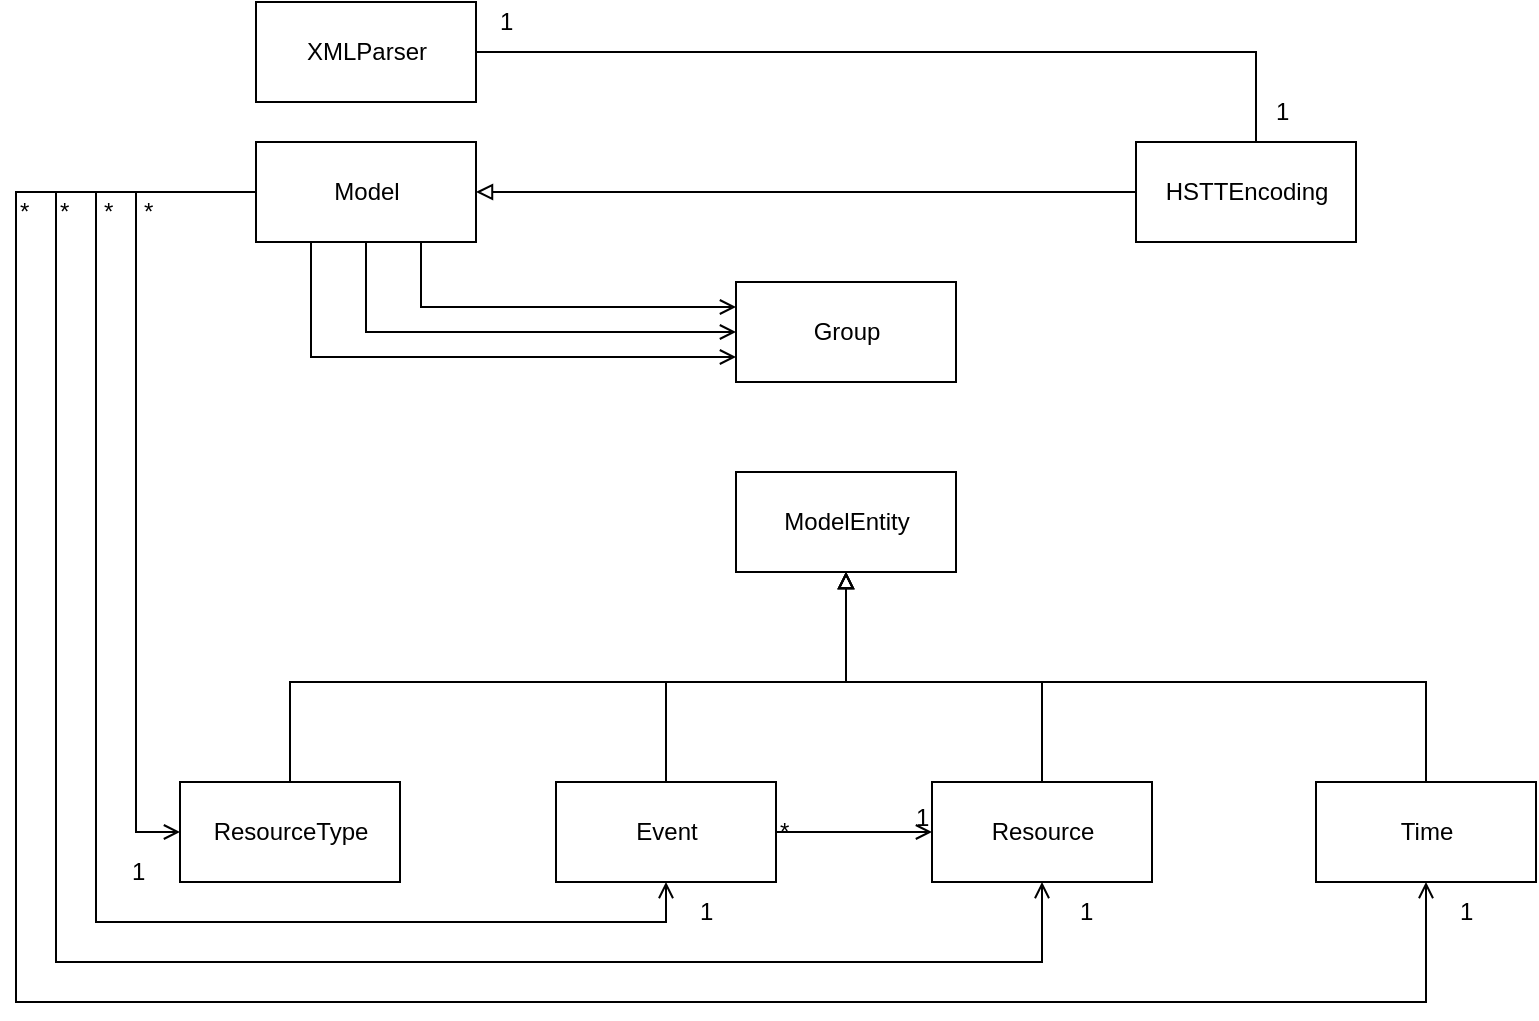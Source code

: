 <mxfile pages="1" version="11.2.3" type="device"><diagram id="jjb18o4U24Eabp7bgEJa" name="Page-1"><mxGraphModel dx="2875" dy="1102" grid="1" gridSize="10" guides="1" tooltips="1" connect="1" arrows="1" fold="1" page="1" pageScale="1" pageWidth="827" pageHeight="1169" math="0" shadow="0"><root><mxCell id="0"/><mxCell id="1" parent="0"/><mxCell id="jnal_wA1ou37SfLZ0c9V-17" value="XMLParser" style="html=1;" parent="1" vertex="1"><mxGeometry x="20" y="20" width="110" height="50" as="geometry"/></mxCell><mxCell id="jnal_wA1ou37SfLZ0c9V-42" style="edgeStyle=orthogonalEdgeStyle;rounded=0;orthogonalLoop=1;jettySize=auto;html=1;exitX=0;exitY=0.5;exitDx=0;exitDy=0;entryX=0.5;entryY=1;entryDx=0;entryDy=0;startArrow=none;startFill=0;endArrow=open;endFill=0;" parent="1" source="jnal_wA1ou37SfLZ0c9V-18" target="jnal_wA1ou37SfLZ0c9V-22" edge="1"><mxGeometry relative="1" as="geometry"><Array as="points"><mxPoint x="-60" y="115"/><mxPoint x="-60" y="480"/><mxPoint x="225" y="480"/></Array></mxGeometry></mxCell><mxCell id="jnal_wA1ou37SfLZ0c9V-43" style="edgeStyle=orthogonalEdgeStyle;rounded=0;orthogonalLoop=1;jettySize=auto;html=1;entryX=0.5;entryY=1;entryDx=0;entryDy=0;startArrow=none;startFill=0;endArrow=open;endFill=0;" parent="1" source="jnal_wA1ou37SfLZ0c9V-18" target="jnal_wA1ou37SfLZ0c9V-21" edge="1"><mxGeometry relative="1" as="geometry"><Array as="points"><mxPoint x="-80" y="115"/><mxPoint x="-80" y="500"/><mxPoint x="413" y="500"/></Array></mxGeometry></mxCell><mxCell id="jnal_wA1ou37SfLZ0c9V-44" style="edgeStyle=orthogonalEdgeStyle;rounded=0;orthogonalLoop=1;jettySize=auto;html=1;entryX=0.5;entryY=1;entryDx=0;entryDy=0;startArrow=none;startFill=0;endArrow=open;endFill=0;" parent="1" source="jnal_wA1ou37SfLZ0c9V-18" target="jnal_wA1ou37SfLZ0c9V-20" edge="1"><mxGeometry relative="1" as="geometry"><Array as="points"><mxPoint x="-100" y="115"/><mxPoint x="-100" y="520"/><mxPoint x="605" y="520"/></Array></mxGeometry></mxCell><mxCell id="jnal_wA1ou37SfLZ0c9V-51" style="edgeStyle=orthogonalEdgeStyle;rounded=0;orthogonalLoop=1;jettySize=auto;html=1;exitX=0.75;exitY=1;exitDx=0;exitDy=0;entryX=0;entryY=0.25;entryDx=0;entryDy=0;startArrow=none;startFill=0;endArrow=open;endFill=0;" parent="1" source="jnal_wA1ou37SfLZ0c9V-18" target="jnal_wA1ou37SfLZ0c9V-24" edge="1"><mxGeometry relative="1" as="geometry"/></mxCell><mxCell id="jnal_wA1ou37SfLZ0c9V-52" style="edgeStyle=orthogonalEdgeStyle;rounded=0;orthogonalLoop=1;jettySize=auto;html=1;exitX=0.25;exitY=1;exitDx=0;exitDy=0;entryX=0;entryY=0.75;entryDx=0;entryDy=0;startArrow=none;startFill=0;endArrow=open;endFill=0;" parent="1" source="jnal_wA1ou37SfLZ0c9V-18" target="jnal_wA1ou37SfLZ0c9V-24" edge="1"><mxGeometry relative="1" as="geometry"/></mxCell><mxCell id="jnal_wA1ou37SfLZ0c9V-18" value="Model" style="html=1;" parent="1" vertex="1"><mxGeometry x="20" y="90" width="110" height="50" as="geometry"/></mxCell><mxCell id="jnal_wA1ou37SfLZ0c9V-19" value="ModelEntity" style="html=1;" parent="1" vertex="1"><mxGeometry x="260" y="255" width="110" height="50" as="geometry"/></mxCell><mxCell id="jnal_wA1ou37SfLZ0c9V-35" style="edgeStyle=orthogonalEdgeStyle;rounded=0;orthogonalLoop=1;jettySize=auto;html=1;entryX=0.5;entryY=1;entryDx=0;entryDy=0;endArrow=block;endFill=0;" parent="1" source="jnal_wA1ou37SfLZ0c9V-20" target="jnal_wA1ou37SfLZ0c9V-19" edge="1"><mxGeometry relative="1" as="geometry"><Array as="points"><mxPoint x="605" y="360"/><mxPoint x="315" y="360"/></Array></mxGeometry></mxCell><mxCell id="jnal_wA1ou37SfLZ0c9V-20" value="Time" style="html=1;" parent="1" vertex="1"><mxGeometry x="550" y="410" width="110" height="50" as="geometry"/></mxCell><mxCell id="jnal_wA1ou37SfLZ0c9V-34" style="edgeStyle=orthogonalEdgeStyle;rounded=0;orthogonalLoop=1;jettySize=auto;html=1;entryX=0.5;entryY=1;entryDx=0;entryDy=0;endArrow=block;endFill=0;" parent="1" source="jnal_wA1ou37SfLZ0c9V-21" target="jnal_wA1ou37SfLZ0c9V-19" edge="1"><mxGeometry relative="1" as="geometry"><Array as="points"><mxPoint x="413" y="360"/><mxPoint x="315" y="360"/></Array></mxGeometry></mxCell><mxCell id="jnal_wA1ou37SfLZ0c9V-21" value="Resource" style="html=1;" parent="1" vertex="1"><mxGeometry x="358" y="410" width="110" height="50" as="geometry"/></mxCell><mxCell id="jnal_wA1ou37SfLZ0c9V-33" style="edgeStyle=orthogonalEdgeStyle;rounded=0;orthogonalLoop=1;jettySize=auto;html=1;entryX=0.5;entryY=1;entryDx=0;entryDy=0;endArrow=block;endFill=0;" parent="1" source="jnal_wA1ou37SfLZ0c9V-22" target="jnal_wA1ou37SfLZ0c9V-19" edge="1"><mxGeometry relative="1" as="geometry"><Array as="points"><mxPoint x="225" y="360"/><mxPoint x="315" y="360"/></Array></mxGeometry></mxCell><mxCell id="jnal_wA1ou37SfLZ0c9V-53" style="edgeStyle=orthogonalEdgeStyle;rounded=0;orthogonalLoop=1;jettySize=auto;html=1;entryX=0;entryY=0.5;entryDx=0;entryDy=0;startArrow=none;startFill=0;endArrow=open;endFill=0;" parent="1" source="jnal_wA1ou37SfLZ0c9V-22" target="jnal_wA1ou37SfLZ0c9V-21" edge="1"><mxGeometry relative="1" as="geometry"/></mxCell><mxCell id="jnal_wA1ou37SfLZ0c9V-22" value="Event" style="html=1;" parent="1" vertex="1"><mxGeometry x="170" y="410" width="110" height="50" as="geometry"/></mxCell><mxCell id="jnal_wA1ou37SfLZ0c9V-32" style="edgeStyle=orthogonalEdgeStyle;rounded=0;orthogonalLoop=1;jettySize=auto;html=1;entryX=0.5;entryY=1;entryDx=0;entryDy=0;endArrow=block;endFill=0;" parent="1" source="jnal_wA1ou37SfLZ0c9V-23" target="jnal_wA1ou37SfLZ0c9V-19" edge="1"><mxGeometry relative="1" as="geometry"><Array as="points"><mxPoint x="37" y="360"/><mxPoint x="315" y="360"/></Array></mxGeometry></mxCell><mxCell id="jnal_wA1ou37SfLZ0c9V-37" style="edgeStyle=orthogonalEdgeStyle;rounded=0;orthogonalLoop=1;jettySize=auto;html=1;entryX=0;entryY=0.5;entryDx=0;entryDy=0;endArrow=none;endFill=0;startArrow=open;startFill=0;" parent="1" source="jnal_wA1ou37SfLZ0c9V-23" target="jnal_wA1ou37SfLZ0c9V-18" edge="1"><mxGeometry relative="1" as="geometry"><Array as="points"><mxPoint x="-40" y="435"/><mxPoint x="-40" y="115"/></Array></mxGeometry></mxCell><mxCell id="jnal_wA1ou37SfLZ0c9V-23" value="ResourceType" style="html=1;" parent="1" vertex="1"><mxGeometry x="-18" y="410" width="110" height="50" as="geometry"/></mxCell><mxCell id="jnal_wA1ou37SfLZ0c9V-36" style="edgeStyle=orthogonalEdgeStyle;rounded=0;orthogonalLoop=1;jettySize=auto;html=1;entryX=0.5;entryY=1;entryDx=0;entryDy=0;endArrow=none;endFill=0;startArrow=open;startFill=0;" parent="1" source="jnal_wA1ou37SfLZ0c9V-24" target="jnal_wA1ou37SfLZ0c9V-18" edge="1"><mxGeometry relative="1" as="geometry"/></mxCell><mxCell id="jnal_wA1ou37SfLZ0c9V-24" value="Group" style="html=1;" parent="1" vertex="1"><mxGeometry x="260" y="160" width="110" height="50" as="geometry"/></mxCell><mxCell id="jnal_wA1ou37SfLZ0c9V-27" style="edgeStyle=orthogonalEdgeStyle;rounded=0;orthogonalLoop=1;jettySize=auto;html=1;entryX=1;entryY=0.5;entryDx=0;entryDy=0;endArrow=block;endFill=0;" parent="1" source="jnal_wA1ou37SfLZ0c9V-26" target="jnal_wA1ou37SfLZ0c9V-18" edge="1"><mxGeometry relative="1" as="geometry"/></mxCell><mxCell id="jnal_wA1ou37SfLZ0c9V-28" style="edgeStyle=orthogonalEdgeStyle;rounded=0;orthogonalLoop=1;jettySize=auto;html=1;entryX=1;entryY=0.5;entryDx=0;entryDy=0;endArrow=none;endFill=0;" parent="1" source="jnal_wA1ou37SfLZ0c9V-26" target="jnal_wA1ou37SfLZ0c9V-17" edge="1"><mxGeometry relative="1" as="geometry"><Array as="points"><mxPoint x="520" y="45"/></Array></mxGeometry></mxCell><mxCell id="jnal_wA1ou37SfLZ0c9V-26" value="HSTTEncoding" style="html=1;" parent="1" vertex="1"><mxGeometry x="460" y="90" width="110" height="50" as="geometry"/></mxCell><mxCell id="jnal_wA1ou37SfLZ0c9V-30" value="1" style="text;html=1;resizable=0;points=[];autosize=1;align=left;verticalAlign=top;spacingTop=-4;" parent="1" vertex="1"><mxGeometry x="140" y="20" width="20" height="20" as="geometry"/></mxCell><mxCell id="jnal_wA1ou37SfLZ0c9V-31" value="1" style="text;html=1;resizable=0;points=[];autosize=1;align=left;verticalAlign=top;spacingTop=-4;" parent="1" vertex="1"><mxGeometry x="528" y="65" width="20" height="20" as="geometry"/></mxCell><mxCell id="jnal_wA1ou37SfLZ0c9V-38" value="*" style="text;html=1;resizable=0;points=[];autosize=1;align=left;verticalAlign=top;spacingTop=-4;" parent="1" vertex="1"><mxGeometry x="-38" y="115" width="20" height="20" as="geometry"/></mxCell><mxCell id="jnal_wA1ou37SfLZ0c9V-39" value="1" style="text;html=1;resizable=0;points=[];autosize=1;align=left;verticalAlign=top;spacingTop=-4;" parent="1" vertex="1"><mxGeometry x="-44" y="445" width="20" height="20" as="geometry"/></mxCell><mxCell id="jnal_wA1ou37SfLZ0c9V-45" value="1" style="text;html=1;resizable=0;points=[];autosize=1;align=left;verticalAlign=top;spacingTop=-4;" parent="1" vertex="1"><mxGeometry x="430" y="465" width="20" height="20" as="geometry"/></mxCell><mxCell id="jnal_wA1ou37SfLZ0c9V-46" value="1" style="text;html=1;resizable=0;points=[];autosize=1;align=left;verticalAlign=top;spacingTop=-4;" parent="1" vertex="1"><mxGeometry x="240" y="465" width="20" height="20" as="geometry"/></mxCell><mxCell id="jnal_wA1ou37SfLZ0c9V-47" value="1" style="text;html=1;resizable=0;points=[];autosize=1;align=left;verticalAlign=top;spacingTop=-4;" parent="1" vertex="1"><mxGeometry x="620" y="465" width="20" height="20" as="geometry"/></mxCell><mxCell id="jnal_wA1ou37SfLZ0c9V-48" value="*" style="text;html=1;resizable=0;points=[];autosize=1;align=left;verticalAlign=top;spacingTop=-4;" parent="1" vertex="1"><mxGeometry x="-100" y="115" width="20" height="20" as="geometry"/></mxCell><mxCell id="jnal_wA1ou37SfLZ0c9V-49" value="*" style="text;html=1;resizable=0;points=[];autosize=1;align=left;verticalAlign=top;spacingTop=-4;" parent="1" vertex="1"><mxGeometry x="-80" y="115" width="20" height="20" as="geometry"/></mxCell><mxCell id="jnal_wA1ou37SfLZ0c9V-50" value="*" style="text;html=1;resizable=0;points=[];autosize=1;align=left;verticalAlign=top;spacingTop=-4;" parent="1" vertex="1"><mxGeometry x="-58" y="115" width="20" height="20" as="geometry"/></mxCell><mxCell id="jnal_wA1ou37SfLZ0c9V-54" value="*" style="text;html=1;resizable=0;points=[];autosize=1;align=left;verticalAlign=top;spacingTop=-4;" parent="1" vertex="1"><mxGeometry x="280" y="425" width="20" height="20" as="geometry"/></mxCell><mxCell id="jnal_wA1ou37SfLZ0c9V-55" value="1" style="text;html=1;resizable=0;points=[];autosize=1;align=left;verticalAlign=top;spacingTop=-4;" parent="1" vertex="1"><mxGeometry x="348" y="418" width="20" height="20" as="geometry"/></mxCell></root></mxGraphModel></diagram></mxfile>